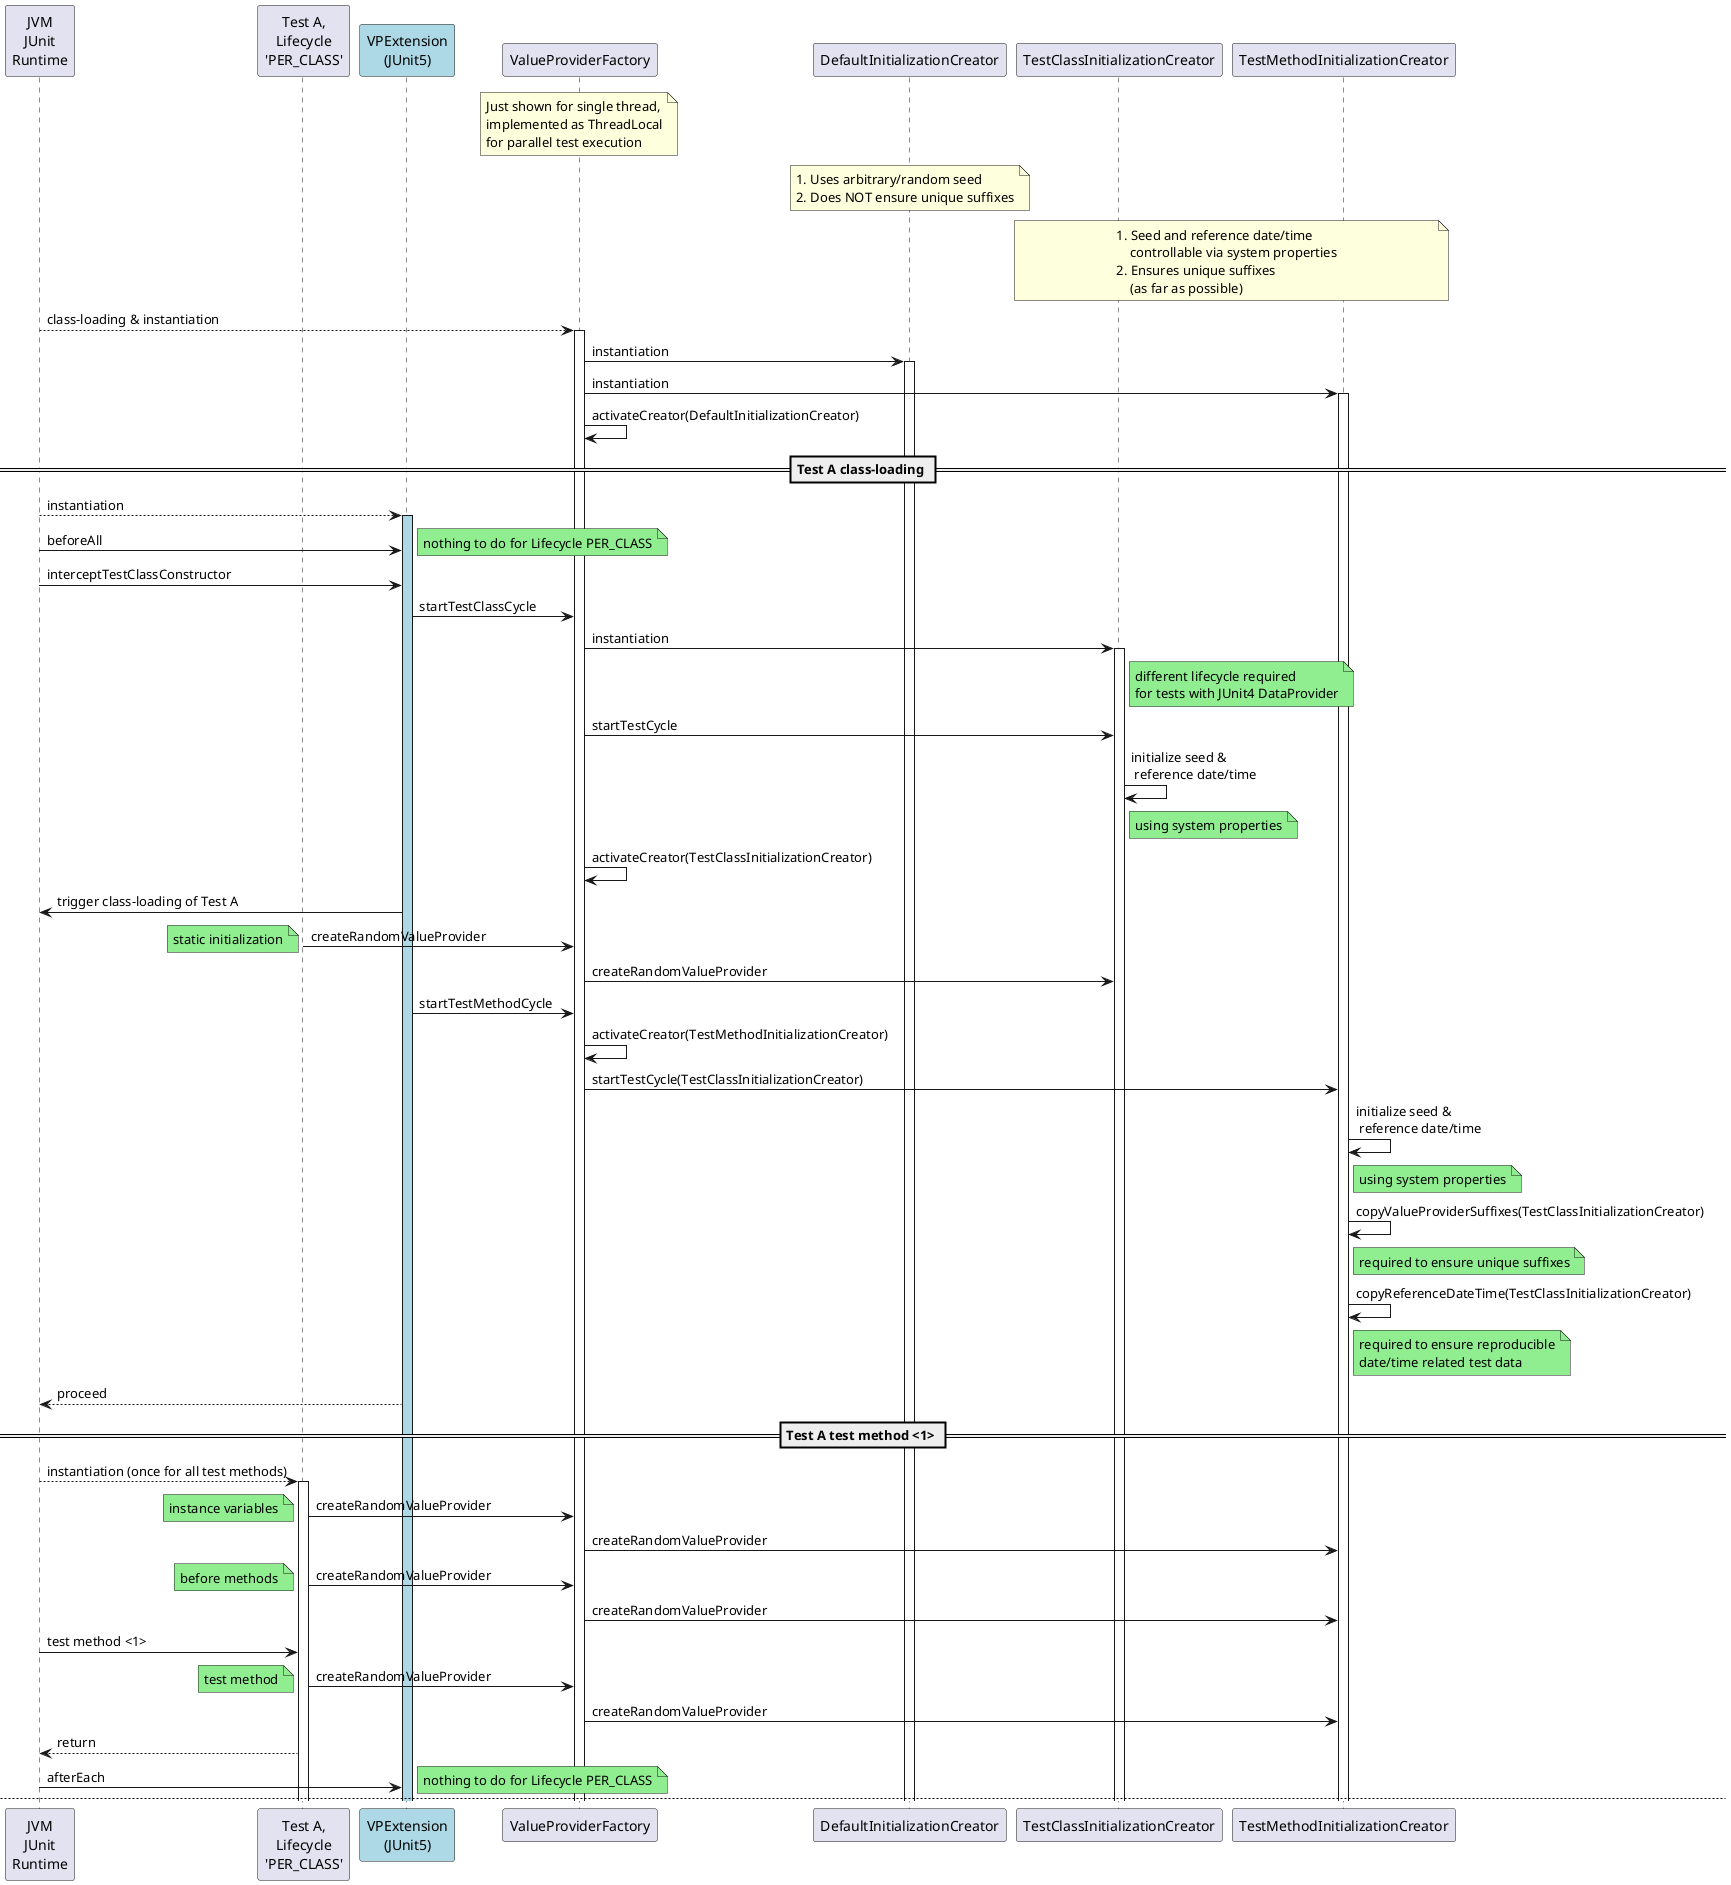 @startuml
participant "JVM\nJUnit\nRuntime" as JVM
participant "Test A,\nLifecycle\n'PER_CLASS'" as T_A

participant "VPExtension\n(JUnit5)" as VPF_X #lightblue
participant "ValueProviderFactory" as VPF
note over VPF: Just shown for single thread,\nimplemented as ThreadLocal\nfor parallel test execution
participant "DefaultInitializationCreator" as D_VPC
note over D_VPC: 1. Uses arbitrary/random seed\n2. Does NOT ensure unique suffixes
participant "TestClassInitializationCreator" as C_VPC
participant "TestMethodInitializationCreator" as M_VPC
note over C_VPC, M_VPC: 1. Seed and reference date/time\n    controllable via system properties\n2. Ensures unique suffixes\n    (as far as possible)

JVM --> VPF : class-loading & instantiation
activate VPF
VPF -> D_VPC : instantiation
activate D_VPC
VPF -> M_VPC : instantiation
activate M_VPC
VPF -> VPF : activateCreator(DefaultInitializationCreator)

== Test A class-loading ==
JVM --> VPF_X : instantiation
activate VPF_X #lightblue
JVM -> VPF_X : beforeAll
note right #lightgreen: nothing to do for Lifecycle PER_CLASS
JVM -> VPF_X : interceptTestClassConstructor
VPF_X -> VPF : startTestClassCycle
VPF -> C_VPC : instantiation
activate C_VPC
note right of C_VPC #lightgreen: different lifecycle required\nfor tests with JUnit4 DataProvider
VPF -> C_VPC : startTestCycle
C_VPC -> C_VPC : initialize seed &\n reference date/time
note right of C_VPC #lightgreen: using system properties
VPF -> VPF : activateCreator(TestClassInitializationCreator)
VPF_X -> JVM : trigger class-loading of Test A

T_A -> VPF : createRandomValueProvider
note left #lightgreen: static initialization
VPF -> C_VPC : createRandomValueProvider

VPF_X -> VPF : startTestMethodCycle
VPF -> VPF : activateCreator(TestMethodInitializationCreator)
VPF -> M_VPC : startTestCycle(TestClassInitializationCreator)
M_VPC -> M_VPC : initialize seed &\n reference date/time
note right of M_VPC #lightgreen: using system properties
M_VPC -> M_VPC : copyValueProviderSuffixes(TestClassInitializationCreator)
note right of M_VPC #lightgreen: required to ensure unique suffixes
M_VPC -> M_VPC : copyReferenceDateTime(TestClassInitializationCreator)
note right of M_VPC #lightgreen: required to ensure reproducible\ndate/time related test data
JVM <-- VPF_X : proceed
== Test A test method <1> ==
JVM --> T_A : instantiation (once for all test methods)
activate T_A

T_A -> VPF : createRandomValueProvider
note left #lightgreen: instance variables
VPF -> M_VPC : createRandomValueProvider

T_A -> VPF : createRandomValueProvider
note left #lightgreen: before methods
VPF -> M_VPC : createRandomValueProvider

JVM -> T_A : test method <1>
T_A -> VPF : createRandomValueProvider
note left #lightgreen: test method
VPF -> M_VPC : createRandomValueProvider

T_A --> JVM : return
JVM -> VPF_X : afterEach
note right #lightgreen: nothing to do for Lifecycle PER_CLASS
newpage

== Test A test method <2> ==
T_A -> VPF : createRandomValueProvider
note left #lightgreen
(note: instance variables shared)
before methods
end note
VPF -> M_VPC : createRandomValueProvider

JVM -> T_A : test method <2>
T_A -> VPF : createRandomValueProvider
note left #lightgreen: test method
VPF -> M_VPC : createRandomValueProvider

T_A --> JVM : return
JVM -> VPF_X : afterEach
note right #lightgreen: nothing to do for Lifecycle PER_CLASS

JVM --> T_A : destruction
destroy T_A

JVM -> VPF_X : afterAll

VPF_X -> VPF : finishTestMethodCycle
VPF -> M_VPC : finishTestCycle
M_VPC -> M_VPC : resetValueProviderSuffixes
VPF -> VPF : activateCreator(TestClassInitializationCreator)

VPF_X -> VPF : finishTestClassCycle
VPF -> C_VPC : finishTestCycle
C_VPC -> C_VPC : resetValueProviderSuffixes
VPF -> VPF : delete TestClassInitializationCreator
destroy C_VPC
VPF -> VPF : activateCreator(DefaultInitializationCreator)

JVM --> VPF_X
destroy VPF_X

@enduml